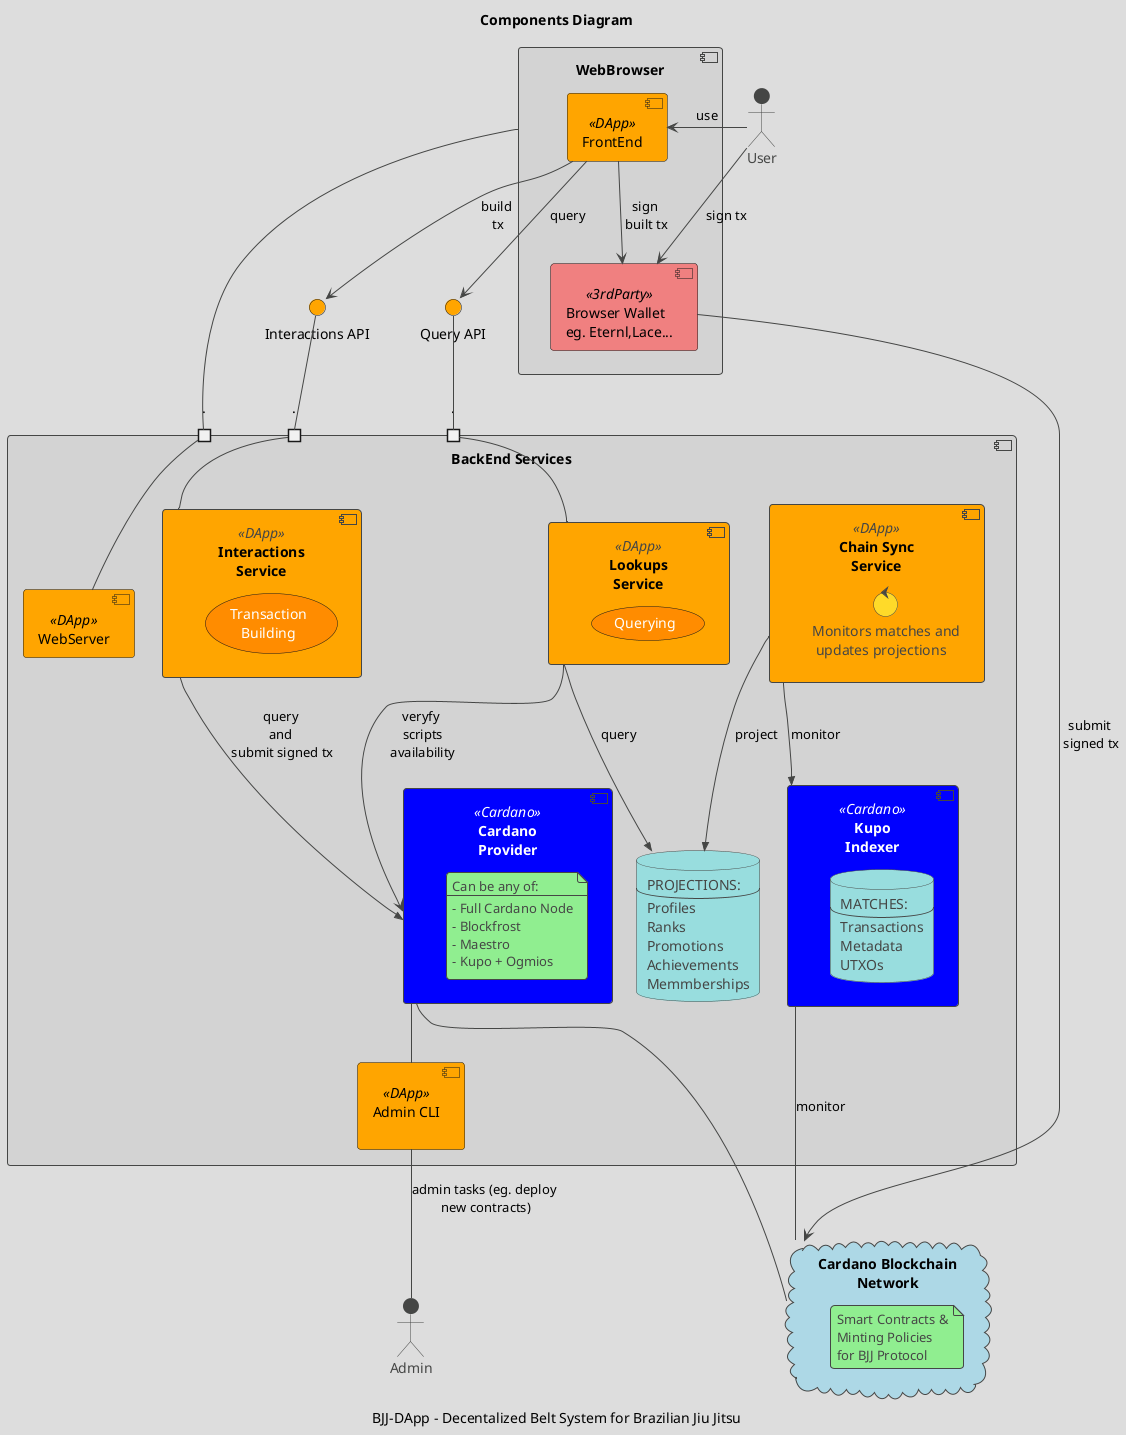 @startuml ComponentDiagram
!theme toy

title "Components Diagram"
caption: BJJ-DApp - Decentalized Belt System for Brazilian Jiu Jitsu


skinparam interface {
    BackgroundColor Orange
}

skinparam component {
    BackgroundColor<<DApp>> Orange
    FontSize Black

    BackgroundColor<<3rdParty>> LightCoral
    BackgroundColor<<Cardano>> Blue
    FontColor<<Cardano>>  White
}

skinparam cloud {
    BackgroundColor LightBlue
}
skinparam usecase {
    BackgroundColor DarkOrange
    FontColor White
}


Actor User
Actor Admin

component WebBrowser #LightGray {
    component BrowserWallet as "Browser Wallet\neg. Eternl,Lace..." <<3rdParty>>
    component UI as "FrontEnd" <<DApp>>
}





component BackEnd  as "BackEnd Services"  #LightGray   {

    component AdminCLI as "Admin CLI\n" <<DApp>>

    component CardanoProvider <<Cardano>> as "Cardano\nProvider"  {

        note as N
        Can be any of:
        ---
        - Full Cardano Node
        - Blockfrost
        - Maestro
        - Kupo + Ogmios
        end note
    }

    component Kupo as "Kupo\nIndexer" <<Cardano>>  {
        database KupoDB as "MATCHES:
        --
        Transactions
        Metadata
        UTXOs
        "
    }

    component WebServer <<DApp>>
    component Interactions  <<DApp>> as "Interactions\nService" {
        usecase TxBuilding as "Transaction\nBuilding"

    }
    component Lookups <<DApp>> as "Lookups\nService" {
        usecase Querying as "Querying"
    }
    component ChainSync <<DApp>>  as "Chain Sync\nService"{
        control Monitoring as "Monitors matches and\n updates projections"
    }
    database  LocalDB as "PROJECTIONS:
    --
    Profiles
    Ranks
    Promotions
    Achievements
    Memmberships
    "


    portin webserverPort as "."
    portin interactionsPort as "."
    portin queryPort as "."

    WebServer - webserverPort
    Interactions - interactionsPort
    Lookups - queryPort

    Interactions -->> CardanoProvider : query\n and \n submit signed tx
    Lookups --> CardanoProvider : veryfy\n scripts\n availability

    ChainSync -->> LocalDB : project
    Lookups -->> LocalDB : query
    ChainSync -->> Kupo : monitor



}
interface InteractionsAPI as "Interactions API"
interface QueryAPI as "Query API"
interactionsPort -up- InteractionsAPI
queryPort -up- QueryAPI



cloud BlockchainNetwork as "Cardano Blockchain\nNetwork" {
    note as SmarContracts
    Smart Contracts &
    Minting Policies
    for BJJ Protocol
    end note
}


User -> UI : use
WebBrowser - webserverPort
UI --> InteractionsAPI : build\n tx
UI --> QueryAPI : query

UI -down-> BrowserWallet : "sign\n built tx"
User -> BrowserWallet : "sign tx"
BrowserWallet --> BlockchainNetwork : "submit\n signed tx"


Kupo --- BlockchainNetwork : monitor

CardanoProvider -- BlockchainNetwork

AdminCLI -up- CardanoProvider

Admin -up- AdminCLI : admin tasks (eg. deploy\n new contracts)

@enduml
